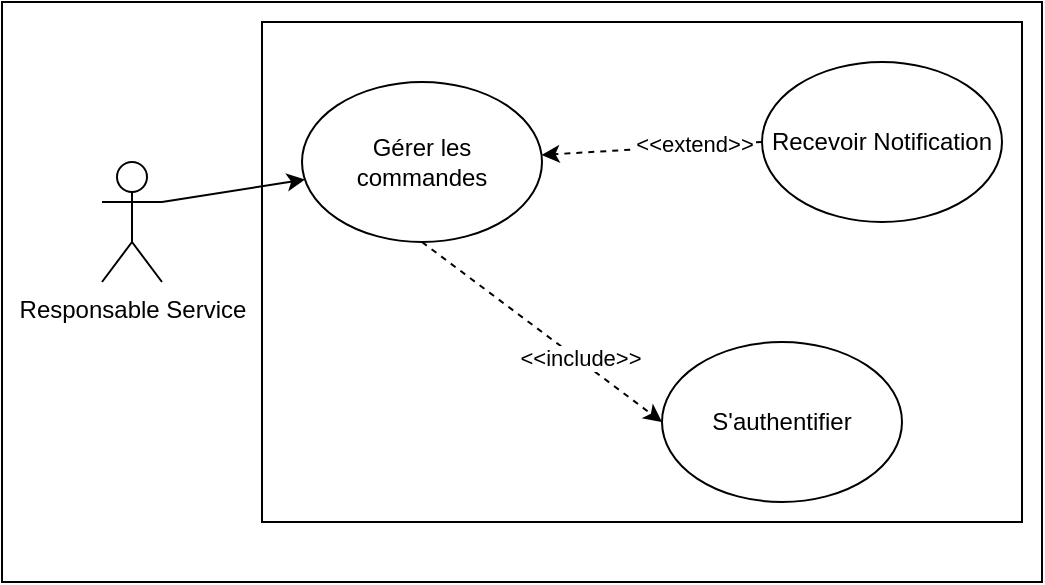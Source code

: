 <mxfile version="21.3.0" type="github">
  <diagram name="Page-1" id="pCu3KsHrHqbcKpO7J7Ve">
    <mxGraphModel dx="607" dy="272" grid="1" gridSize="10" guides="1" tooltips="1" connect="1" arrows="1" fold="1" page="1" pageScale="1" pageWidth="827" pageHeight="1169" math="0" shadow="0">
      <root>
        <mxCell id="0" />
        <mxCell id="1" parent="0" />
        <mxCell id="5IEYi0cDNERR5zPd8b6c-11" value="" style="rounded=0;whiteSpace=wrap;html=1;" vertex="1" parent="1">
          <mxGeometry x="220" y="170" width="520" height="290" as="geometry" />
        </mxCell>
        <mxCell id="5IEYi0cDNERR5zPd8b6c-1" value="" style="rounded=0;whiteSpace=wrap;html=1;" vertex="1" parent="1">
          <mxGeometry x="350" y="180" width="380" height="250" as="geometry" />
        </mxCell>
        <mxCell id="5IEYi0cDNERR5zPd8b6c-7" style="rounded=0;orthogonalLoop=1;jettySize=auto;html=1;exitX=1;exitY=0.333;exitDx=0;exitDy=0;exitPerimeter=0;" edge="1" parent="1" source="5IEYi0cDNERR5zPd8b6c-2" target="5IEYi0cDNERR5zPd8b6c-4">
          <mxGeometry relative="1" as="geometry" />
        </mxCell>
        <mxCell id="5IEYi0cDNERR5zPd8b6c-2" value="Responsable Service" style="shape=umlActor;verticalLabelPosition=bottom;verticalAlign=top;html=1;outlineConnect=0;" vertex="1" parent="1">
          <mxGeometry x="270" y="250" width="30" height="60" as="geometry" />
        </mxCell>
        <mxCell id="5IEYi0cDNERR5zPd8b6c-3" value="S&#39;authentifier" style="ellipse;whiteSpace=wrap;html=1;" vertex="1" parent="1">
          <mxGeometry x="550" y="340" width="120" height="80" as="geometry" />
        </mxCell>
        <mxCell id="5IEYi0cDNERR5zPd8b6c-6" style="rounded=0;orthogonalLoop=1;jettySize=auto;html=1;exitX=0.5;exitY=1;exitDx=0;exitDy=0;entryX=0;entryY=0.5;entryDx=0;entryDy=0;dashed=1;" edge="1" parent="1" source="5IEYi0cDNERR5zPd8b6c-4" target="5IEYi0cDNERR5zPd8b6c-3">
          <mxGeometry relative="1" as="geometry" />
        </mxCell>
        <mxCell id="5IEYi0cDNERR5zPd8b6c-8" value="&amp;lt;&amp;lt;include&amp;gt;&amp;gt;" style="edgeLabel;html=1;align=center;verticalAlign=middle;resizable=0;points=[];" vertex="1" connectable="0" parent="5IEYi0cDNERR5zPd8b6c-6">
          <mxGeometry x="0.309" y="1" relative="1" as="geometry">
            <mxPoint as="offset" />
          </mxGeometry>
        </mxCell>
        <mxCell id="5IEYi0cDNERR5zPd8b6c-4" value="Gérer les commandes" style="ellipse;whiteSpace=wrap;html=1;" vertex="1" parent="1">
          <mxGeometry x="370" y="210" width="120" height="80" as="geometry" />
        </mxCell>
        <mxCell id="5IEYi0cDNERR5zPd8b6c-9" style="rounded=0;orthogonalLoop=1;jettySize=auto;html=1;exitX=0;exitY=0.5;exitDx=0;exitDy=0;dashed=1;" edge="1" parent="1" source="5IEYi0cDNERR5zPd8b6c-5" target="5IEYi0cDNERR5zPd8b6c-4">
          <mxGeometry relative="1" as="geometry" />
        </mxCell>
        <mxCell id="5IEYi0cDNERR5zPd8b6c-10" value="&amp;lt;&amp;lt;extend&amp;gt;&amp;gt;" style="edgeLabel;html=1;align=center;verticalAlign=middle;resizable=0;points=[];" vertex="1" connectable="0" parent="5IEYi0cDNERR5zPd8b6c-9">
          <mxGeometry x="-0.371" y="-1" relative="1" as="geometry">
            <mxPoint as="offset" />
          </mxGeometry>
        </mxCell>
        <mxCell id="5IEYi0cDNERR5zPd8b6c-5" value="Recevoir Notification" style="ellipse;whiteSpace=wrap;html=1;" vertex="1" parent="1">
          <mxGeometry x="600" y="200" width="120" height="80" as="geometry" />
        </mxCell>
      </root>
    </mxGraphModel>
  </diagram>
</mxfile>

